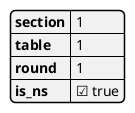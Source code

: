 @startjson
{
		"section": 1,
		"table": 1,
		"round": 1,
		"is_ns": true
}
@endjson
@startjson
{
	"pair_number": 12
}
@endjson
